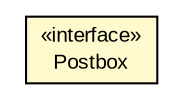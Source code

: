 #!/usr/local/bin/dot
#
# Class diagram 
# Generated by UMLGraph version 5.1 (http://www.umlgraph.org/)
#

digraph G {
	edge [fontname="arial",fontsize=10,labelfontname="arial",labelfontsize=10];
	node [fontname="arial",fontsize=10,shape=plaintext];
	nodesep=0.25;
	ranksep=0.5;
	// io.nextweb.common.Postbox
	c5811 [label=<<table title="io.nextweb.common.Postbox" border="0" cellborder="1" cellspacing="0" cellpadding="2" port="p" bgcolor="lemonChiffon" href="./Postbox.html">
		<tr><td><table border="0" cellspacing="0" cellpadding="1">
<tr><td align="center" balign="center"> &#171;interface&#187; </td></tr>
<tr><td align="center" balign="center"> Postbox </td></tr>
		</table></td></tr>
		</table>>, fontname="arial", fontcolor="black", fontsize=10.0];
}

